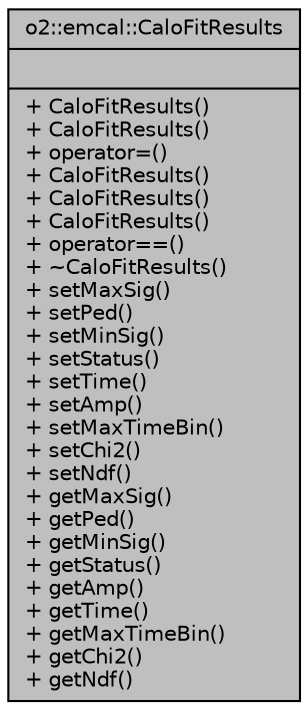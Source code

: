 digraph "o2::emcal::CaloFitResults"
{
 // INTERACTIVE_SVG=YES
  bgcolor="transparent";
  edge [fontname="Helvetica",fontsize="10",labelfontname="Helvetica",labelfontsize="10"];
  node [fontname="Helvetica",fontsize="10",shape=record];
  Node1 [label="{o2::emcal::CaloFitResults\n||+ CaloFitResults()\l+ CaloFitResults()\l+ operator=()\l+ CaloFitResults()\l+ CaloFitResults()\l+ CaloFitResults()\l+ operator==()\l+ ~CaloFitResults()\l+ setMaxSig()\l+ setPed()\l+ setMinSig()\l+ setStatus()\l+ setTime()\l+ setAmp()\l+ setMaxTimeBin()\l+ setChi2()\l+ setNdf()\l+ getMaxSig()\l+ getPed()\l+ getMinSig()\l+ getStatus()\l+ getAmp()\l+ getTime()\l+ getMaxTimeBin()\l+ getChi2()\l+ getNdf()\l}",height=0.2,width=0.4,color="black", fillcolor="grey75", style="filled", fontcolor="black"];
}
